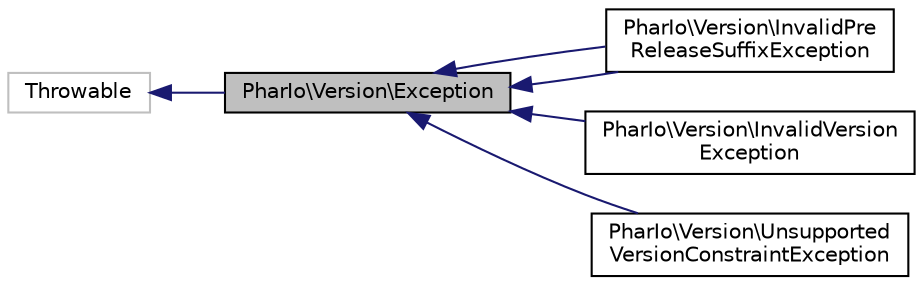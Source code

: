 digraph "PharIo\Version\Exception"
{
  edge [fontname="Helvetica",fontsize="10",labelfontname="Helvetica",labelfontsize="10"];
  node [fontname="Helvetica",fontsize="10",shape=record];
  rankdir="LR";
  Node0 [label="PharIo\\Version\\Exception",height=0.2,width=0.4,color="black", fillcolor="grey75", style="filled", fontcolor="black"];
  Node1 -> Node0 [dir="back",color="midnightblue",fontsize="10",style="solid",fontname="Helvetica"];
  Node1 [label="Throwable",height=0.2,width=0.4,color="grey75", fillcolor="white", style="filled"];
  Node0 -> Node2 [dir="back",color="midnightblue",fontsize="10",style="solid",fontname="Helvetica"];
  Node2 [label="PharIo\\Version\\InvalidPre\lReleaseSuffixException",height=0.2,width=0.4,color="black", fillcolor="white", style="filled",URL="$classPharIo_1_1Version_1_1InvalidPreReleaseSuffixException.html"];
  Node0 -> Node2 [dir="back",color="midnightblue",fontsize="10",style="solid",fontname="Helvetica"];
  Node0 -> Node3 [dir="back",color="midnightblue",fontsize="10",style="solid",fontname="Helvetica"];
  Node3 [label="PharIo\\Version\\InvalidVersion\lException",height=0.2,width=0.4,color="black", fillcolor="white", style="filled",URL="$classPharIo_1_1Version_1_1InvalidVersionException.html"];
  Node0 -> Node4 [dir="back",color="midnightblue",fontsize="10",style="solid",fontname="Helvetica"];
  Node4 [label="PharIo\\Version\\Unsupported\lVersionConstraintException",height=0.2,width=0.4,color="black", fillcolor="white", style="filled",URL="$classPharIo_1_1Version_1_1UnsupportedVersionConstraintException.html"];
}
